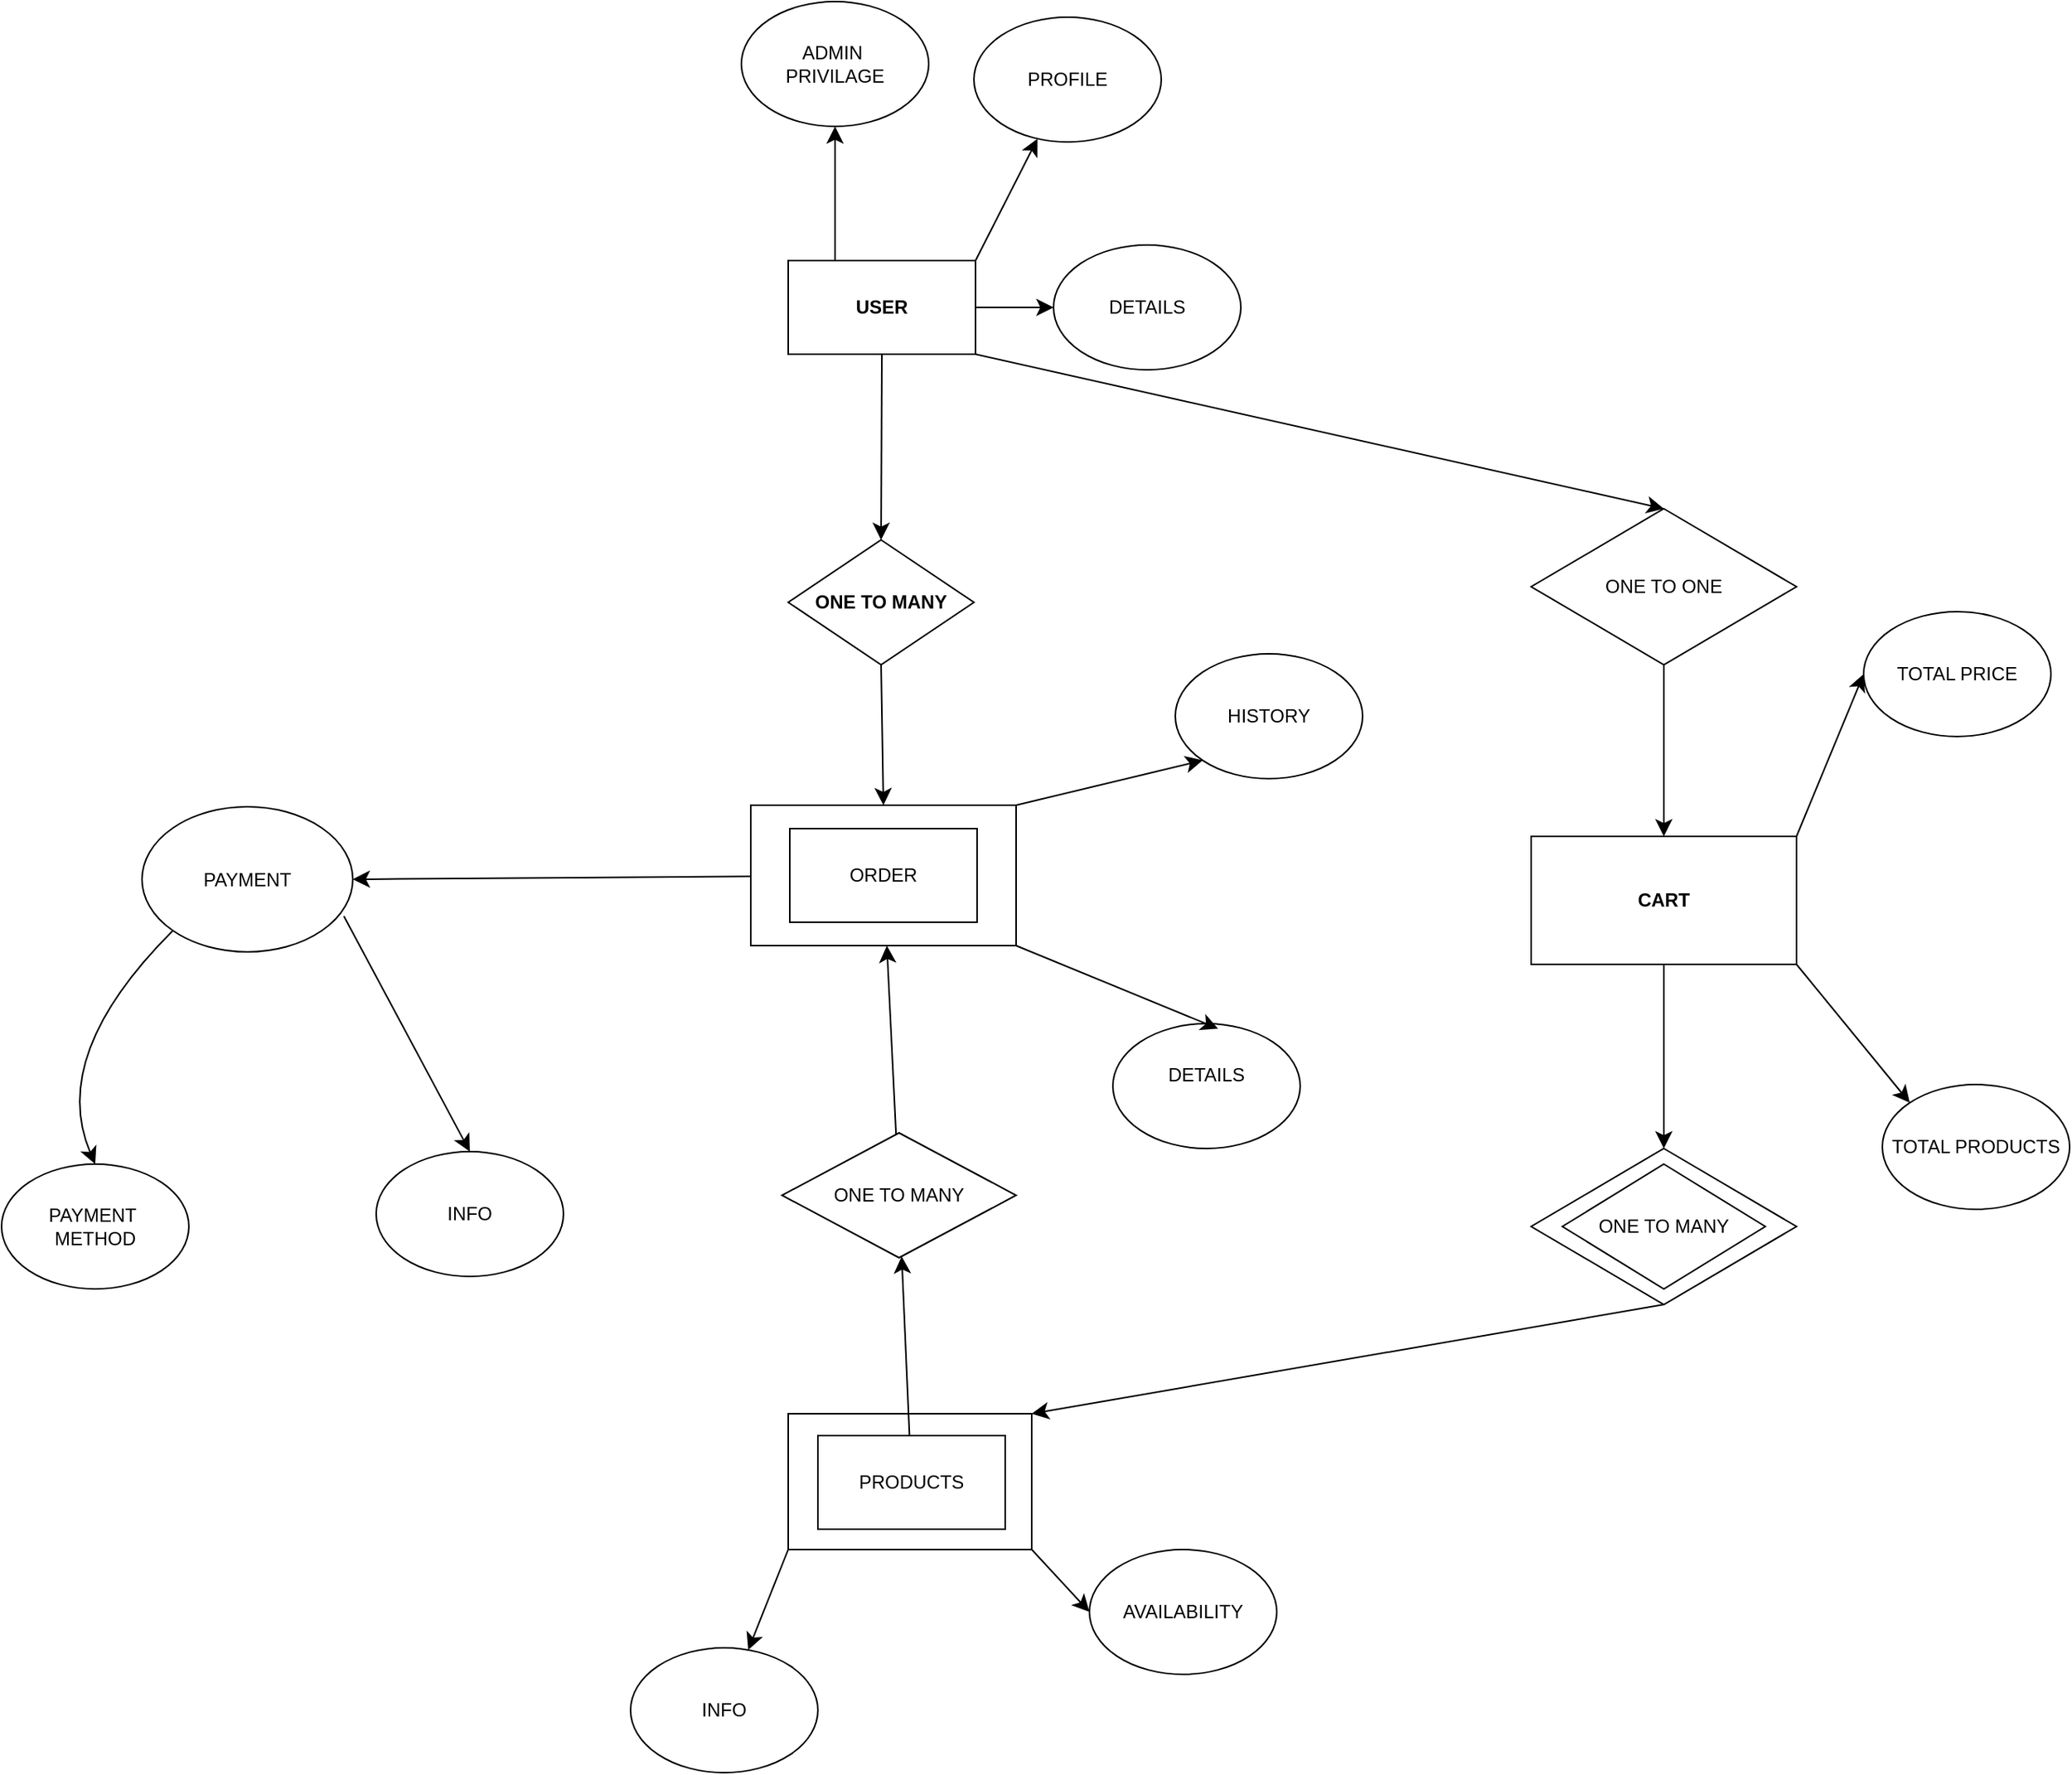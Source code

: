 <mxfile version="24.7.1" type="device" pages="2">
  <diagram name="Page-1" id="cqh8ogKZX8drTCRamgJH">
    <mxGraphModel dx="2137" dy="1166" grid="0" gridSize="10" guides="1" tooltips="1" connect="1" arrows="1" fold="1" page="0" pageScale="1" pageWidth="850" pageHeight="1100" math="0" shadow="0">
      <root>
        <mxCell id="0" />
        <mxCell id="1" parent="0" />
        <mxCell id="w8UWAEbw4s-lLv9PINcf-43" style="edgeStyle=none;curved=1;rounded=0;orthogonalLoop=1;jettySize=auto;html=1;exitX=0.5;exitY=1;exitDx=0;exitDy=0;entryX=1;entryY=0;entryDx=0;entryDy=0;fontSize=12;startSize=8;endSize=8;" edge="1" parent="1" source="w8UWAEbw4s-lLv9PINcf-39" target="zsHyqlOmpJpkOaJFB0gv-27">
          <mxGeometry relative="1" as="geometry" />
        </mxCell>
        <mxCell id="w8UWAEbw4s-lLv9PINcf-39" value="" style="rhombus;whiteSpace=wrap;html=1;" vertex="1" parent="1">
          <mxGeometry x="460" y="730" width="170" height="100" as="geometry" />
        </mxCell>
        <mxCell id="zsHyqlOmpJpkOaJFB0gv-27" value="&lt;b&gt;PRODUCTS&lt;/b&gt;" style="rounded=0;whiteSpace=wrap;html=1;" vertex="1" parent="1">
          <mxGeometry x="-16" y="900" width="156" height="87" as="geometry" />
        </mxCell>
        <mxCell id="w8UWAEbw4s-lLv9PINcf-23" style="edgeStyle=none;curved=1;rounded=0;orthogonalLoop=1;jettySize=auto;html=1;exitX=0.25;exitY=0;exitDx=0;exitDy=0;entryX=0.5;entryY=1;entryDx=0;entryDy=0;fontSize=12;startSize=8;endSize=8;" edge="1" parent="1" source="zsHyqlOmpJpkOaJFB0gv-12" target="w8UWAEbw4s-lLv9PINcf-15">
          <mxGeometry relative="1" as="geometry" />
        </mxCell>
        <mxCell id="w8UWAEbw4s-lLv9PINcf-24" style="edgeStyle=none;curved=1;rounded=0;orthogonalLoop=1;jettySize=auto;html=1;exitX=1;exitY=0;exitDx=0;exitDy=0;fontSize=12;startSize=8;endSize=8;" edge="1" parent="1" source="zsHyqlOmpJpkOaJFB0gv-12" target="w8UWAEbw4s-lLv9PINcf-14">
          <mxGeometry relative="1" as="geometry" />
        </mxCell>
        <mxCell id="w8UWAEbw4s-lLv9PINcf-25" style="edgeStyle=none;curved=1;rounded=0;orthogonalLoop=1;jettySize=auto;html=1;entryX=0;entryY=0.5;entryDx=0;entryDy=0;fontSize=12;startSize=8;endSize=8;" edge="1" parent="1" source="zsHyqlOmpJpkOaJFB0gv-12" target="w8UWAEbw4s-lLv9PINcf-16">
          <mxGeometry relative="1" as="geometry" />
        </mxCell>
        <mxCell id="w8UWAEbw4s-lLv9PINcf-35" style="edgeStyle=none;curved=1;rounded=0;orthogonalLoop=1;jettySize=auto;html=1;exitX=1;exitY=1;exitDx=0;exitDy=0;fontSize=12;startSize=8;endSize=8;entryX=0.5;entryY=0;entryDx=0;entryDy=0;" edge="1" parent="1" source="zsHyqlOmpJpkOaJFB0gv-12" target="w8UWAEbw4s-lLv9PINcf-36">
          <mxGeometry relative="1" as="geometry">
            <mxPoint x="350" y="400" as="targetPoint" />
          </mxGeometry>
        </mxCell>
        <mxCell id="zsHyqlOmpJpkOaJFB0gv-12" value="&lt;b&gt;USER&lt;/b&gt;" style="rounded=0;whiteSpace=wrap;html=1;" vertex="1" parent="1">
          <mxGeometry x="-16" y="161" width="120" height="60" as="geometry" />
        </mxCell>
        <mxCell id="w8UWAEbw4s-lLv9PINcf-5" style="edgeStyle=none;curved=1;rounded=0;orthogonalLoop=1;jettySize=auto;html=1;fontSize=12;startSize=8;endSize=8;entryX=1;entryY=0.5;entryDx=0;entryDy=0;" edge="1" parent="1" source="w8UWAEbw4s-lLv9PINcf-32">
          <mxGeometry relative="1" as="geometry">
            <mxPoint x="-396" y="551" as="targetPoint" />
          </mxGeometry>
        </mxCell>
        <mxCell id="w8UWAEbw4s-lLv9PINcf-26" style="edgeStyle=none;curved=1;rounded=0;orthogonalLoop=1;jettySize=auto;html=1;exitX=1;exitY=0;exitDx=0;exitDy=0;entryX=0;entryY=1;entryDx=0;entryDy=0;fontSize=12;startSize=8;endSize=8;" edge="1" parent="1" source="zsHyqlOmpJpkOaJFB0gv-17" target="w8UWAEbw4s-lLv9PINcf-17">
          <mxGeometry relative="1" as="geometry" />
        </mxCell>
        <mxCell id="zsHyqlOmpJpkOaJFB0gv-17" value="&lt;b&gt;ORDER&lt;/b&gt;" style="rounded=0;whiteSpace=wrap;html=1;" vertex="1" parent="1">
          <mxGeometry x="-40" y="510" width="170" height="90" as="geometry" />
        </mxCell>
        <mxCell id="zsHyqlOmpJpkOaJFB0gv-18" value="&lt;b&gt;ONE TO MANY&lt;/b&gt;" style="rhombus;whiteSpace=wrap;html=1;" vertex="1" parent="1">
          <mxGeometry x="-16" y="340" width="119" height="80" as="geometry" />
        </mxCell>
        <mxCell id="zsHyqlOmpJpkOaJFB0gv-19" value="" style="endArrow=classic;html=1;rounded=0;fontSize=12;startSize=8;endSize=8;curved=1;exitX=0.5;exitY=1;exitDx=0;exitDy=0;entryX=0.5;entryY=0;entryDx=0;entryDy=0;" edge="1" parent="1" source="zsHyqlOmpJpkOaJFB0gv-12" target="zsHyqlOmpJpkOaJFB0gv-18">
          <mxGeometry width="50" height="50" relative="1" as="geometry">
            <mxPoint x="193" y="444" as="sourcePoint" />
            <mxPoint x="178" y="415" as="targetPoint" />
          </mxGeometry>
        </mxCell>
        <mxCell id="zsHyqlOmpJpkOaJFB0gv-20" value="" style="endArrow=classic;html=1;rounded=0;fontSize=12;startSize=8;endSize=8;curved=1;exitX=0.5;exitY=1;exitDx=0;exitDy=0;entryX=0.5;entryY=0;entryDx=0;entryDy=0;" edge="1" parent="1" source="zsHyqlOmpJpkOaJFB0gv-18" target="zsHyqlOmpJpkOaJFB0gv-17">
          <mxGeometry width="50" height="50" relative="1" as="geometry">
            <mxPoint x="135" y="480" as="sourcePoint" />
            <mxPoint x="185" y="430" as="targetPoint" />
          </mxGeometry>
        </mxCell>
        <mxCell id="w8UWAEbw4s-lLv9PINcf-31" style="edgeStyle=none;curved=1;rounded=0;orthogonalLoop=1;jettySize=auto;html=1;exitX=0;exitY=1;exitDx=0;exitDy=0;fontSize=12;startSize=8;endSize=8;" edge="1" parent="1" source="zsHyqlOmpJpkOaJFB0gv-27" target="w8UWAEbw4s-lLv9PINcf-20">
          <mxGeometry relative="1" as="geometry" />
        </mxCell>
        <mxCell id="w8UWAEbw4s-lLv9PINcf-7" style="edgeStyle=none;curved=1;rounded=0;orthogonalLoop=1;jettySize=auto;html=1;exitX=0;exitY=1;exitDx=0;exitDy=0;entryX=0.5;entryY=0;entryDx=0;entryDy=0;fontSize=12;startSize=8;endSize=8;" edge="1" parent="1" source="w8UWAEbw4s-lLv9PINcf-32" target="w8UWAEbw4s-lLv9PINcf-6">
          <mxGeometry relative="1" as="geometry">
            <mxPoint x="-516" y="581" as="sourcePoint" />
            <Array as="points">
              <mxPoint x="-490" y="670" />
            </Array>
          </mxGeometry>
        </mxCell>
        <mxCell id="w8UWAEbw4s-lLv9PINcf-9" style="edgeStyle=none;curved=1;rounded=0;orthogonalLoop=1;jettySize=auto;html=1;exitX=0.958;exitY=0.754;exitDx=0;exitDy=0;entryX=0.5;entryY=0;entryDx=0;entryDy=0;fontSize=12;startSize=8;endSize=8;exitPerimeter=0;" edge="1" parent="1" source="w8UWAEbw4s-lLv9PINcf-32" target="w8UWAEbw4s-lLv9PINcf-8">
          <mxGeometry relative="1" as="geometry">
            <mxPoint x="-396" y="581" as="sourcePoint" />
          </mxGeometry>
        </mxCell>
        <mxCell id="w8UWAEbw4s-lLv9PINcf-6" value="PAYMENT&amp;nbsp;&lt;br&gt;METHOD" style="ellipse;whiteSpace=wrap;html=1;" vertex="1" parent="1">
          <mxGeometry x="-520" y="740" width="120" height="80" as="geometry" />
        </mxCell>
        <mxCell id="w8UWAEbw4s-lLv9PINcf-8" value="INFO" style="ellipse;whiteSpace=wrap;html=1;" vertex="1" parent="1">
          <mxGeometry x="-280" y="732" width="120" height="80" as="geometry" />
        </mxCell>
        <mxCell id="w8UWAEbw4s-lLv9PINcf-14" value="PROFILE" style="ellipse;whiteSpace=wrap;html=1;" vertex="1" parent="1">
          <mxGeometry x="103" y="5" width="120" height="80" as="geometry" />
        </mxCell>
        <mxCell id="w8UWAEbw4s-lLv9PINcf-15" value="ADMIN&amp;nbsp;&lt;br&gt;PRIVILAGE" style="ellipse;whiteSpace=wrap;html=1;" vertex="1" parent="1">
          <mxGeometry x="-46" y="-5" width="120" height="80" as="geometry" />
        </mxCell>
        <mxCell id="w8UWAEbw4s-lLv9PINcf-16" value="DETAILS" style="ellipse;whiteSpace=wrap;html=1;" vertex="1" parent="1">
          <mxGeometry x="154" y="151" width="120" height="80" as="geometry" />
        </mxCell>
        <mxCell id="w8UWAEbw4s-lLv9PINcf-17" value="HISTORY" style="ellipse;whiteSpace=wrap;html=1;" vertex="1" parent="1">
          <mxGeometry x="232" y="413" width="120" height="80" as="geometry" />
        </mxCell>
        <mxCell id="w8UWAEbw4s-lLv9PINcf-19" value="&#xa;&lt;span style=&quot;color: rgb(0, 0, 0); font-family: Helvetica; font-size: 12px; font-style: normal; font-variant-ligatures: normal; font-variant-caps: normal; font-weight: 400; letter-spacing: normal; orphans: 2; text-align: center; text-indent: 0px; text-transform: none; widows: 2; word-spacing: 0px; -webkit-text-stroke-width: 0px; white-space: normal; background-color: rgb(255, 255, 255); text-decoration-thickness: initial; text-decoration-style: initial; text-decoration-color: initial; display: inline !important; float: none;&quot;&gt;DETAILS&lt;/span&gt;&#xa;&#xa;" style="ellipse;whiteSpace=wrap;html=1;" vertex="1" parent="1">
          <mxGeometry x="192" y="650" width="120" height="80" as="geometry" />
        </mxCell>
        <mxCell id="w8UWAEbw4s-lLv9PINcf-20" value="INFO" style="ellipse;whiteSpace=wrap;html=1;" vertex="1" parent="1">
          <mxGeometry x="-117" y="1050" width="120" height="80" as="geometry" />
        </mxCell>
        <mxCell id="w8UWAEbw4s-lLv9PINcf-21" value="AVAILABILITY" style="ellipse;whiteSpace=wrap;html=1;" vertex="1" parent="1">
          <mxGeometry x="177" y="987" width="120" height="80" as="geometry" />
        </mxCell>
        <mxCell id="w8UWAEbw4s-lLv9PINcf-28" style="edgeStyle=none;curved=1;rounded=0;orthogonalLoop=1;jettySize=auto;html=1;exitX=1;exitY=1;exitDx=0;exitDy=0;entryX=0.562;entryY=0.04;entryDx=0;entryDy=0;entryPerimeter=0;fontSize=12;startSize=8;endSize=8;" edge="1" parent="1" source="zsHyqlOmpJpkOaJFB0gv-17" target="w8UWAEbw4s-lLv9PINcf-19">
          <mxGeometry relative="1" as="geometry" />
        </mxCell>
        <mxCell id="w8UWAEbw4s-lLv9PINcf-30" style="edgeStyle=none;curved=1;rounded=0;orthogonalLoop=1;jettySize=auto;html=1;exitX=1;exitY=1;exitDx=0;exitDy=0;entryX=0;entryY=0.5;entryDx=0;entryDy=0;fontSize=12;startSize=8;endSize=8;" edge="1" parent="1" source="zsHyqlOmpJpkOaJFB0gv-27" target="w8UWAEbw4s-lLv9PINcf-21">
          <mxGeometry relative="1" as="geometry" />
        </mxCell>
        <mxCell id="w8UWAEbw4s-lLv9PINcf-49" style="edgeStyle=none;curved=1;rounded=0;orthogonalLoop=1;jettySize=auto;html=1;fontSize=12;startSize=8;endSize=8;" edge="1" parent="1" source="w8UWAEbw4s-lLv9PINcf-50" target="zsHyqlOmpJpkOaJFB0gv-17">
          <mxGeometry relative="1" as="geometry" />
        </mxCell>
        <mxCell id="w8UWAEbw4s-lLv9PINcf-34" value="PRODUCTS" style="rounded=0;whiteSpace=wrap;html=1;" vertex="1" parent="1">
          <mxGeometry x="3" y="914" width="120" height="60" as="geometry" />
        </mxCell>
        <mxCell id="w8UWAEbw4s-lLv9PINcf-41" style="edgeStyle=none;curved=1;rounded=0;orthogonalLoop=1;jettySize=auto;html=1;exitX=0.5;exitY=1;exitDx=0;exitDy=0;entryX=0.5;entryY=0;entryDx=0;entryDy=0;fontSize=12;startSize=8;endSize=8;" edge="1" parent="1" source="w8UWAEbw4s-lLv9PINcf-36" target="w8UWAEbw4s-lLv9PINcf-40">
          <mxGeometry relative="1" as="geometry" />
        </mxCell>
        <mxCell id="w8UWAEbw4s-lLv9PINcf-36" value="ONE TO ONE" style="rhombus;whiteSpace=wrap;html=1;" vertex="1" parent="1">
          <mxGeometry x="460" y="320" width="170" height="100" as="geometry" />
        </mxCell>
        <mxCell id="w8UWAEbw4s-lLv9PINcf-38" value="ONE TO MANY" style="rhombus;whiteSpace=wrap;html=1;" vertex="1" parent="1">
          <mxGeometry x="480" y="740" width="130" height="80" as="geometry" />
        </mxCell>
        <mxCell id="w8UWAEbw4s-lLv9PINcf-42" style="edgeStyle=none;curved=1;rounded=0;orthogonalLoop=1;jettySize=auto;html=1;exitX=0.5;exitY=1;exitDx=0;exitDy=0;entryX=0.5;entryY=0;entryDx=0;entryDy=0;fontSize=12;startSize=8;endSize=8;" edge="1" parent="1" source="w8UWAEbw4s-lLv9PINcf-40" target="w8UWAEbw4s-lLv9PINcf-39">
          <mxGeometry relative="1" as="geometry" />
        </mxCell>
        <mxCell id="w8UWAEbw4s-lLv9PINcf-56" style="edgeStyle=none;curved=1;rounded=0;orthogonalLoop=1;jettySize=auto;html=1;exitX=1;exitY=0;exitDx=0;exitDy=0;fontSize=12;startSize=8;endSize=8;entryX=0;entryY=0.5;entryDx=0;entryDy=0;" edge="1" parent="1" source="w8UWAEbw4s-lLv9PINcf-40" target="w8UWAEbw4s-lLv9PINcf-57">
          <mxGeometry relative="1" as="geometry">
            <mxPoint x="770" y="490" as="targetPoint" />
          </mxGeometry>
        </mxCell>
        <mxCell id="w8UWAEbw4s-lLv9PINcf-58" style="edgeStyle=none;curved=1;rounded=0;orthogonalLoop=1;jettySize=auto;html=1;exitX=1;exitY=1;exitDx=0;exitDy=0;fontSize=12;startSize=8;endSize=8;entryX=0;entryY=0;entryDx=0;entryDy=0;" edge="1" parent="1" source="w8UWAEbw4s-lLv9PINcf-40" target="w8UWAEbw4s-lLv9PINcf-59">
          <mxGeometry relative="1" as="geometry">
            <mxPoint x="760" y="670" as="targetPoint" />
          </mxGeometry>
        </mxCell>
        <mxCell id="w8UWAEbw4s-lLv9PINcf-40" value="&lt;b&gt;CART&lt;/b&gt;" style="rounded=0;whiteSpace=wrap;html=1;" vertex="1" parent="1">
          <mxGeometry x="460" y="530" width="170" height="82" as="geometry" />
        </mxCell>
        <mxCell id="w8UWAEbw4s-lLv9PINcf-47" style="edgeStyle=none;curved=1;rounded=0;orthogonalLoop=1;jettySize=auto;html=1;exitX=0.5;exitY=1;exitDx=0;exitDy=0;fontSize=12;startSize=8;endSize=8;" edge="1" parent="1">
          <mxGeometry relative="1" as="geometry">
            <mxPoint x="-167.0" y="949" as="sourcePoint" />
            <mxPoint x="-167.0" y="949" as="targetPoint" />
          </mxGeometry>
        </mxCell>
        <mxCell id="w8UWAEbw4s-lLv9PINcf-51" value="" style="edgeStyle=none;curved=1;rounded=0;orthogonalLoop=1;jettySize=auto;html=1;fontSize=12;startSize=8;endSize=8;" edge="1" parent="1" source="w8UWAEbw4s-lLv9PINcf-34" target="w8UWAEbw4s-lLv9PINcf-50">
          <mxGeometry relative="1" as="geometry">
            <mxPoint x="62" y="914" as="sourcePoint" />
            <mxPoint x="45" y="581" as="targetPoint" />
          </mxGeometry>
        </mxCell>
        <mxCell id="w8UWAEbw4s-lLv9PINcf-50" value="ONE TO MANY" style="rhombus;whiteSpace=wrap;html=1;" vertex="1" parent="1">
          <mxGeometry x="-20" y="720" width="150" height="80" as="geometry" />
        </mxCell>
        <mxCell id="w8UWAEbw4s-lLv9PINcf-52" value="ORDER" style="rounded=0;whiteSpace=wrap;html=1;" vertex="1" parent="1">
          <mxGeometry x="-15" y="525" width="120" height="60" as="geometry" />
        </mxCell>
        <mxCell id="w8UWAEbw4s-lLv9PINcf-55" value="" style="edgeStyle=none;curved=1;rounded=0;orthogonalLoop=1;jettySize=auto;html=1;fontSize=12;startSize=8;endSize=8;entryX=1;entryY=0.5;entryDx=0;entryDy=0;" edge="1" parent="1" source="zsHyqlOmpJpkOaJFB0gv-17" target="w8UWAEbw4s-lLv9PINcf-32">
          <mxGeometry relative="1" as="geometry">
            <mxPoint x="-40" y="554" as="sourcePoint" />
            <mxPoint x="-396" y="551" as="targetPoint" />
          </mxGeometry>
        </mxCell>
        <mxCell id="w8UWAEbw4s-lLv9PINcf-32" value="PAYMENT" style="ellipse;whiteSpace=wrap;html=1;" vertex="1" parent="1">
          <mxGeometry x="-430" y="511" width="135" height="93" as="geometry" />
        </mxCell>
        <mxCell id="w8UWAEbw4s-lLv9PINcf-57" value="TOTAL PRICE" style="ellipse;whiteSpace=wrap;html=1;" vertex="1" parent="1">
          <mxGeometry x="673" y="386" width="120" height="80" as="geometry" />
        </mxCell>
        <mxCell id="w8UWAEbw4s-lLv9PINcf-59" value="TOTAL PRODUCTS" style="ellipse;whiteSpace=wrap;html=1;" vertex="1" parent="1">
          <mxGeometry x="685" y="689" width="120" height="80" as="geometry" />
        </mxCell>
      </root>
    </mxGraphModel>
  </diagram>
  <diagram id="rb4GlPPoZgH2UXBlINZS" name="Page-2">
    <mxGraphModel dx="936" dy="1336" grid="0" gridSize="10" guides="1" tooltips="1" connect="1" arrows="1" fold="1" page="0" pageScale="1" pageWidth="850" pageHeight="1100" math="0" shadow="0">
      <root>
        <mxCell id="0" />
        <mxCell id="1" parent="0" />
        <mxCell id="w6oOF5b4y7kqv_G_6Fdx-1" value="Actor" style="shape=umlActor;verticalLabelPosition=bottom;verticalAlign=top;html=1;outlineConnect=0;" vertex="1" parent="1">
          <mxGeometry x="196" y="-173" width="30" height="60" as="geometry" />
        </mxCell>
        <mxCell id="w6oOF5b4y7kqv_G_6Fdx-2" value="Actor" style="shape=umlActor;verticalLabelPosition=bottom;verticalAlign=top;html=1;outlineConnect=0;" vertex="1" parent="1">
          <mxGeometry x="721" y="-241" width="30" height="60" as="geometry" />
        </mxCell>
        <mxCell id="w6oOF5b4y7kqv_G_6Fdx-3" value="Actor" style="shape=umlActor;verticalLabelPosition=bottom;verticalAlign=top;html=1;outlineConnect=0;" vertex="1" parent="1">
          <mxGeometry x="721" y="-405" width="30" height="60" as="geometry" />
        </mxCell>
        <mxCell id="w6oOF5b4y7kqv_G_6Fdx-4" value="Customer&lt;div&gt;&lt;br&gt;&lt;/div&gt;" style="text;strokeColor=none;fillColor=none;html=1;align=center;verticalAlign=middle;whiteSpace=wrap;rounded=0;fontSize=16;" vertex="1" parent="1">
          <mxGeometry x="181" y="-83" width="60" height="30" as="geometry" />
        </mxCell>
        <mxCell id="w6oOF5b4y7kqv_G_6Fdx-5" value="Admin&lt;div&gt;&lt;br&gt;&lt;/div&gt;" style="text;strokeColor=none;fillColor=none;html=1;align=center;verticalAlign=middle;whiteSpace=wrap;rounded=0;fontSize=16;" vertex="1" parent="1">
          <mxGeometry x="706" y="-158" width="60" height="30" as="geometry" />
        </mxCell>
        <mxCell id="w6oOF5b4y7kqv_G_6Fdx-6" value="Supplier&lt;div&gt;&lt;br&gt;&lt;/div&gt;" style="text;strokeColor=none;fillColor=none;html=1;align=center;verticalAlign=middle;whiteSpace=wrap;rounded=0;fontSize=16;" vertex="1" parent="1">
          <mxGeometry x="710" y="-323" width="60" height="30" as="geometry" />
        </mxCell>
        <mxCell id="w6oOF5b4y7kqv_G_6Fdx-7" value="Browse Products" style="ellipse;whiteSpace=wrap;html=1;" vertex="1" parent="1">
          <mxGeometry x="403" y="-419" width="126" height="63" as="geometry" />
        </mxCell>
        <mxCell id="w6oOF5b4y7kqv_G_6Fdx-8" value="Adding to Cart" style="ellipse;whiteSpace=wrap;html=1;" vertex="1" parent="1">
          <mxGeometry x="407" y="-271" width="126" height="63" as="geometry" />
        </mxCell>
        <mxCell id="w6oOF5b4y7kqv_G_6Fdx-9" value="Login" style="ellipse;whiteSpace=wrap;html=1;" vertex="1" parent="1">
          <mxGeometry x="407" y="-345" width="126" height="63" as="geometry" />
        </mxCell>
        <mxCell id="w6oOF5b4y7kqv_G_6Fdx-10" value="Advertisements" style="ellipse;whiteSpace=wrap;html=1;" vertex="1" parent="1">
          <mxGeometry x="409" y="-181" width="126" height="63" as="geometry" />
        </mxCell>
        <mxCell id="w6oOF5b4y7kqv_G_6Fdx-11" value="Payment" style="ellipse;whiteSpace=wrap;html=1;" vertex="1" parent="1">
          <mxGeometry x="407" y="-96" width="126" height="63" as="geometry" />
        </mxCell>
        <mxCell id="w6oOF5b4y7kqv_G_6Fdx-12" value="Complete Checkout" style="ellipse;whiteSpace=wrap;html=1;" vertex="1" parent="1">
          <mxGeometry x="407" y="16" width="126" height="63" as="geometry" />
        </mxCell>
        <mxCell id="w6oOF5b4y7kqv_G_6Fdx-13" value="Actor" style="shape=umlActor;verticalLabelPosition=bottom;verticalAlign=top;html=1;outlineConnect=0;" vertex="1" parent="1">
          <mxGeometry x="717" y="-94.5" width="30" height="60" as="geometry" />
        </mxCell>
        <mxCell id="w6oOF5b4y7kqv_G_6Fdx-14" value="" style="endArrow=classic;html=1;rounded=0;fontSize=12;startSize=8;endSize=8;curved=1;" edge="1" parent="1">
          <mxGeometry width="50" height="50" relative="1" as="geometry">
            <mxPoint x="216.24" y="-161.14" as="sourcePoint" />
            <mxPoint x="408.999" y="-372.003" as="targetPoint" />
          </mxGeometry>
        </mxCell>
        <mxCell id="w6oOF5b4y7kqv_G_6Fdx-15" value="" style="endArrow=classic;html=1;rounded=0;fontSize=12;startSize=8;endSize=8;curved=1;entryX=0.056;entryY=0.709;entryDx=0;entryDy=0;entryPerimeter=0;" edge="1" parent="1" source="w6oOF5b4y7kqv_G_6Fdx-1" target="w6oOF5b4y7kqv_G_6Fdx-9">
          <mxGeometry width="50" height="50" relative="1" as="geometry">
            <mxPoint x="474" y="-117" as="sourcePoint" />
            <mxPoint x="524" y="-167" as="targetPoint" />
          </mxGeometry>
        </mxCell>
        <mxCell id="w6oOF5b4y7kqv_G_6Fdx-16" value="" style="endArrow=classic;html=1;rounded=0;fontSize=12;startSize=8;endSize=8;curved=1;" edge="1" parent="1" source="w6oOF5b4y7kqv_G_6Fdx-1" target="w6oOF5b4y7kqv_G_6Fdx-8">
          <mxGeometry width="50" height="50" relative="1" as="geometry">
            <mxPoint x="474" y="-117" as="sourcePoint" />
            <mxPoint x="524" y="-167" as="targetPoint" />
            <Array as="points" />
          </mxGeometry>
        </mxCell>
        <mxCell id="w6oOF5b4y7kqv_G_6Fdx-17" value="" style="endArrow=classic;html=1;rounded=0;fontSize=12;startSize=8;endSize=8;curved=1;exitX=1;exitY=1;exitDx=0;exitDy=0;exitPerimeter=0;" edge="1" parent="1" source="w6oOF5b4y7kqv_G_6Fdx-1" target="w6oOF5b4y7kqv_G_6Fdx-11">
          <mxGeometry width="50" height="50" relative="1" as="geometry">
            <mxPoint x="474" y="-117" as="sourcePoint" />
            <mxPoint x="524" y="-167" as="targetPoint" />
            <Array as="points">
              <mxPoint x="363" y="-57" />
            </Array>
          </mxGeometry>
        </mxCell>
        <mxCell id="w6oOF5b4y7kqv_G_6Fdx-18" value="" style="endArrow=classic;html=1;rounded=0;fontSize=12;startSize=8;endSize=8;curved=1;" edge="1" parent="1" target="w6oOF5b4y7kqv_G_6Fdx-10">
          <mxGeometry width="50" height="50" relative="1" as="geometry">
            <mxPoint x="709" y="-348" as="sourcePoint" />
            <mxPoint x="585" y="-208" as="targetPoint" />
          </mxGeometry>
        </mxCell>
        <mxCell id="w6oOF5b4y7kqv_G_6Fdx-19" value="" style="endArrow=classic;html=1;rounded=0;fontSize=12;startSize=8;endSize=8;curved=1;exitX=0.061;exitY=0.741;exitDx=0;exitDy=0;exitPerimeter=0;" edge="1" parent="1" source="w6oOF5b4y7kqv_G_6Fdx-10">
          <mxGeometry width="50" height="50" relative="1" as="geometry">
            <mxPoint x="403" y="-132" as="sourcePoint" />
            <mxPoint x="229" y="-140" as="targetPoint" />
          </mxGeometry>
        </mxCell>
        <mxCell id="w6oOF5b4y7kqv_G_6Fdx-20" value="" style="endArrow=none;dashed=1;html=1;rounded=0;fontSize=12;startSize=8;endSize=8;curved=1;" edge="1" parent="1">
          <mxGeometry width="50" height="50" relative="1" as="geometry">
            <mxPoint x="471" y="-38" as="sourcePoint" />
            <mxPoint x="474" y="12" as="targetPoint" />
            <Array as="points">
              <mxPoint x="471" y="44" />
            </Array>
          </mxGeometry>
        </mxCell>
        <mxCell id="w6oOF5b4y7kqv_G_6Fdx-21" value="" style="endArrow=classic;html=1;rounded=0;fontSize=12;startSize=8;endSize=8;curved=1;exitX=1;exitY=0.5;exitDx=0;exitDy=0;" edge="1" parent="1" source="w6oOF5b4y7kqv_G_6Fdx-11">
          <mxGeometry width="50" height="50" relative="1" as="geometry">
            <mxPoint x="474" y="-117" as="sourcePoint" />
            <mxPoint x="711" y="-43" as="targetPoint" />
          </mxGeometry>
        </mxCell>
        <mxCell id="w6oOF5b4y7kqv_G_6Fdx-22" value="" style="endArrow=classic;html=1;rounded=0;fontSize=12;startSize=8;endSize=8;curved=1;exitX=1;exitY=0.5;exitDx=0;exitDy=0;" edge="1" parent="1" source="w6oOF5b4y7kqv_G_6Fdx-9" target="w6oOF5b4y7kqv_G_6Fdx-2">
          <mxGeometry width="50" height="50" relative="1" as="geometry">
            <mxPoint x="474" y="-117" as="sourcePoint" />
            <mxPoint x="524" y="-167" as="targetPoint" />
          </mxGeometry>
        </mxCell>
        <mxCell id="w6oOF5b4y7kqv_G_6Fdx-23" value="" style="endArrow=classic;html=1;rounded=0;fontSize=12;startSize=8;endSize=8;curved=1;exitX=0.96;exitY=0.243;exitDx=0;exitDy=0;exitPerimeter=0;" edge="1" parent="1" source="w6oOF5b4y7kqv_G_6Fdx-8">
          <mxGeometry width="50" height="50" relative="1" as="geometry">
            <mxPoint x="474" y="-117" as="sourcePoint" />
            <mxPoint x="716" y="-340" as="targetPoint" />
          </mxGeometry>
        </mxCell>
        <mxCell id="w6oOF5b4y7kqv_G_6Fdx-24" value="" style="endArrow=classic;html=1;rounded=0;fontSize=12;startSize=8;endSize=8;curved=1;exitX=0.722;exitY=0.118;exitDx=0;exitDy=0;exitPerimeter=0;" edge="1" parent="1" source="w6oOF5b4y7kqv_G_6Fdx-25">
          <mxGeometry width="50" height="50" relative="1" as="geometry">
            <mxPoint x="539" y="-386" as="sourcePoint" />
            <mxPoint x="720" y="-371" as="targetPoint" />
          </mxGeometry>
        </mxCell>
        <mxCell id="w6oOF5b4y7kqv_G_6Fdx-25" value="" style="rounded=0;whiteSpace=wrap;html=1;fillColor=none;" vertex="1" parent="1">
          <mxGeometry x="353" y="-447" width="245" height="550" as="geometry" />
        </mxCell>
        <mxCell id="w6oOF5b4y7kqv_G_6Fdx-26" value="Payment Gateway&lt;div&gt;&lt;br&gt;&lt;/div&gt;" style="text;strokeColor=none;fillColor=none;html=1;align=center;verticalAlign=middle;whiteSpace=wrap;rounded=0;fontSize=16;" vertex="1" parent="1">
          <mxGeometry x="706" y="-1" width="60" height="30" as="geometry" />
        </mxCell>
      </root>
    </mxGraphModel>
  </diagram>
</mxfile>
